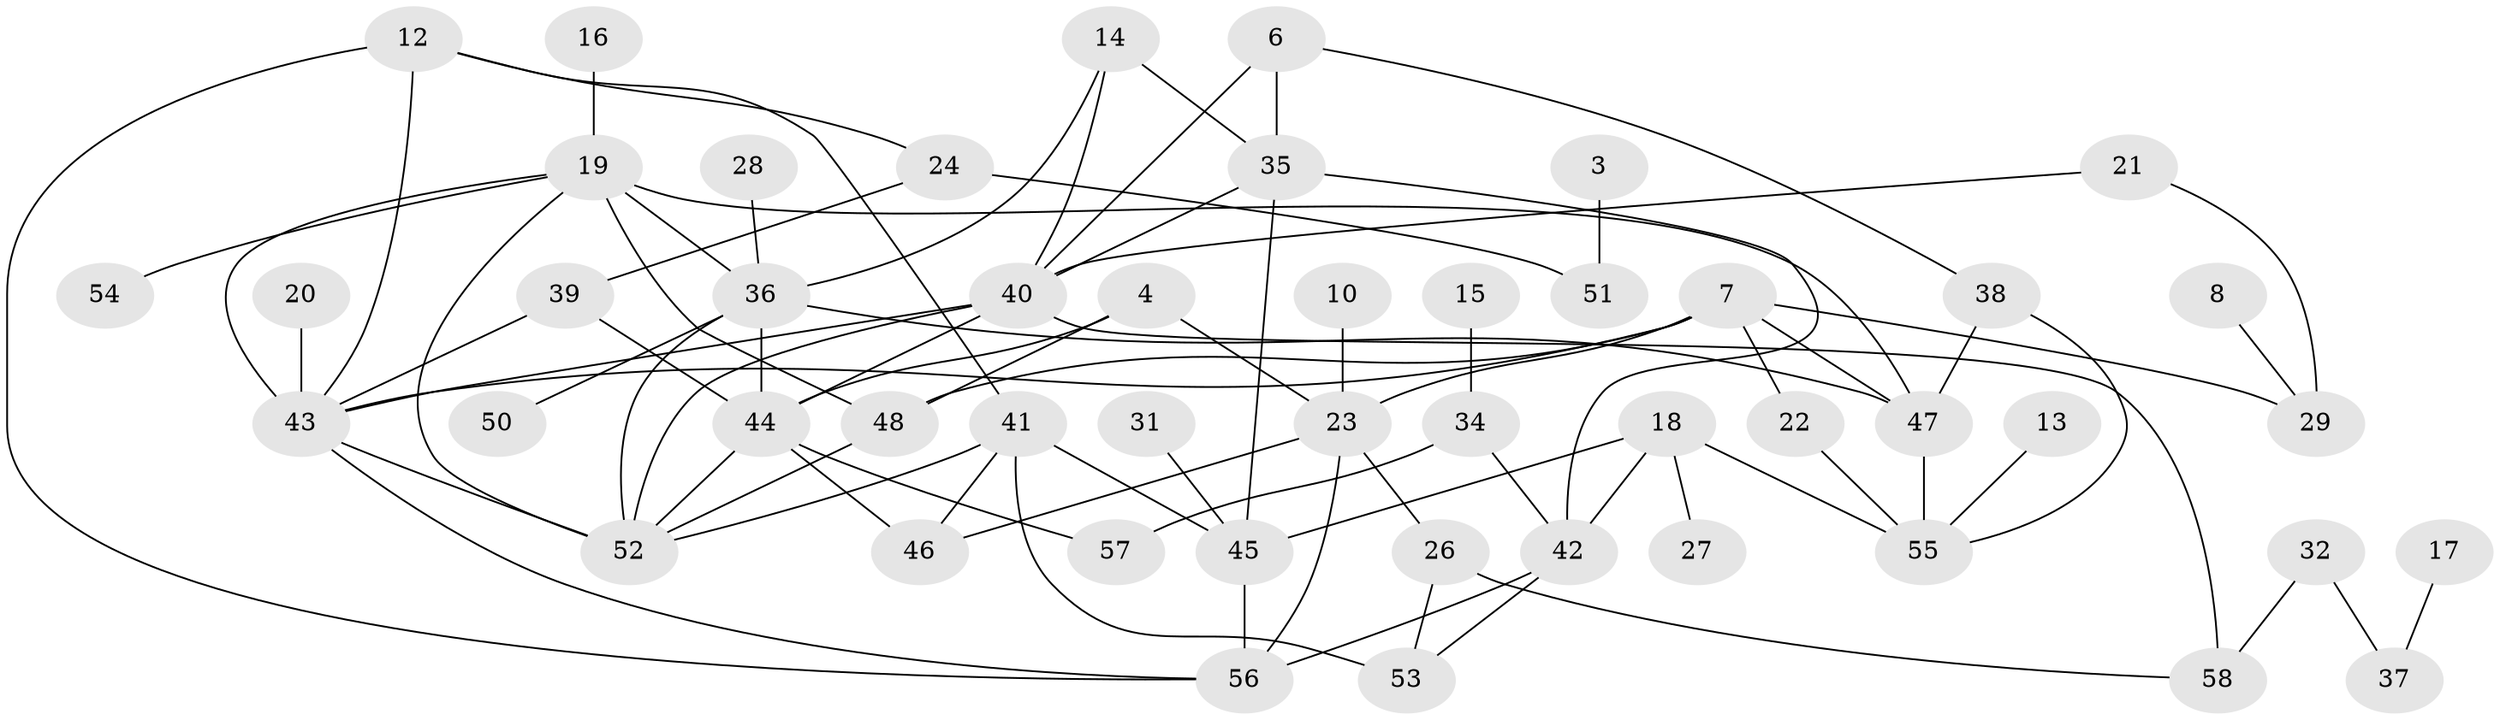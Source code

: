 // original degree distribution, {1: 0.20689655172413793, 3: 0.23275862068965517, 0: 0.07758620689655173, 5: 0.07758620689655173, 4: 0.10344827586206896, 2: 0.25862068965517243, 6: 0.02586206896551724, 9: 0.008620689655172414, 7: 0.008620689655172414}
// Generated by graph-tools (version 1.1) at 2025/00/03/09/25 03:00:45]
// undirected, 49 vertices, 82 edges
graph export_dot {
graph [start="1"]
  node [color=gray90,style=filled];
  3;
  4;
  6;
  7;
  8;
  10;
  12;
  13;
  14;
  15;
  16;
  17;
  18;
  19;
  20;
  21;
  22;
  23;
  24;
  26;
  27;
  28;
  29;
  31;
  32;
  34;
  35;
  36;
  37;
  38;
  39;
  40;
  41;
  42;
  43;
  44;
  45;
  46;
  47;
  48;
  50;
  51;
  52;
  53;
  54;
  55;
  56;
  57;
  58;
  3 -- 51 [weight=1.0];
  4 -- 23 [weight=1.0];
  4 -- 44 [weight=1.0];
  4 -- 48 [weight=1.0];
  6 -- 35 [weight=1.0];
  6 -- 38 [weight=1.0];
  6 -- 40 [weight=1.0];
  7 -- 22 [weight=1.0];
  7 -- 23 [weight=1.0];
  7 -- 29 [weight=1.0];
  7 -- 43 [weight=1.0];
  7 -- 47 [weight=1.0];
  7 -- 48 [weight=1.0];
  8 -- 29 [weight=1.0];
  10 -- 23 [weight=1.0];
  12 -- 24 [weight=1.0];
  12 -- 41 [weight=1.0];
  12 -- 43 [weight=1.0];
  12 -- 56 [weight=1.0];
  13 -- 55 [weight=1.0];
  14 -- 35 [weight=1.0];
  14 -- 36 [weight=1.0];
  14 -- 40 [weight=1.0];
  15 -- 34 [weight=1.0];
  16 -- 19 [weight=1.0];
  17 -- 37 [weight=1.0];
  18 -- 27 [weight=1.0];
  18 -- 42 [weight=1.0];
  18 -- 45 [weight=1.0];
  18 -- 55 [weight=1.0];
  19 -- 36 [weight=1.0];
  19 -- 43 [weight=2.0];
  19 -- 47 [weight=2.0];
  19 -- 48 [weight=1.0];
  19 -- 52 [weight=1.0];
  19 -- 54 [weight=1.0];
  20 -- 43 [weight=1.0];
  21 -- 29 [weight=1.0];
  21 -- 40 [weight=1.0];
  22 -- 55 [weight=1.0];
  23 -- 26 [weight=1.0];
  23 -- 46 [weight=1.0];
  23 -- 56 [weight=1.0];
  24 -- 39 [weight=1.0];
  24 -- 51 [weight=1.0];
  26 -- 53 [weight=1.0];
  26 -- 58 [weight=1.0];
  28 -- 36 [weight=1.0];
  31 -- 45 [weight=1.0];
  32 -- 37 [weight=1.0];
  32 -- 58 [weight=1.0];
  34 -- 42 [weight=1.0];
  34 -- 57 [weight=1.0];
  35 -- 40 [weight=1.0];
  35 -- 42 [weight=1.0];
  35 -- 45 [weight=1.0];
  36 -- 44 [weight=1.0];
  36 -- 47 [weight=1.0];
  36 -- 50 [weight=1.0];
  36 -- 52 [weight=2.0];
  38 -- 47 [weight=1.0];
  38 -- 55 [weight=1.0];
  39 -- 43 [weight=1.0];
  39 -- 44 [weight=1.0];
  40 -- 43 [weight=1.0];
  40 -- 44 [weight=1.0];
  40 -- 52 [weight=1.0];
  40 -- 58 [weight=1.0];
  41 -- 45 [weight=1.0];
  41 -- 46 [weight=1.0];
  41 -- 52 [weight=1.0];
  41 -- 53 [weight=2.0];
  42 -- 53 [weight=1.0];
  42 -- 56 [weight=1.0];
  43 -- 52 [weight=1.0];
  43 -- 56 [weight=1.0];
  44 -- 46 [weight=1.0];
  44 -- 52 [weight=1.0];
  44 -- 57 [weight=1.0];
  45 -- 56 [weight=1.0];
  47 -- 55 [weight=1.0];
  48 -- 52 [weight=1.0];
}
